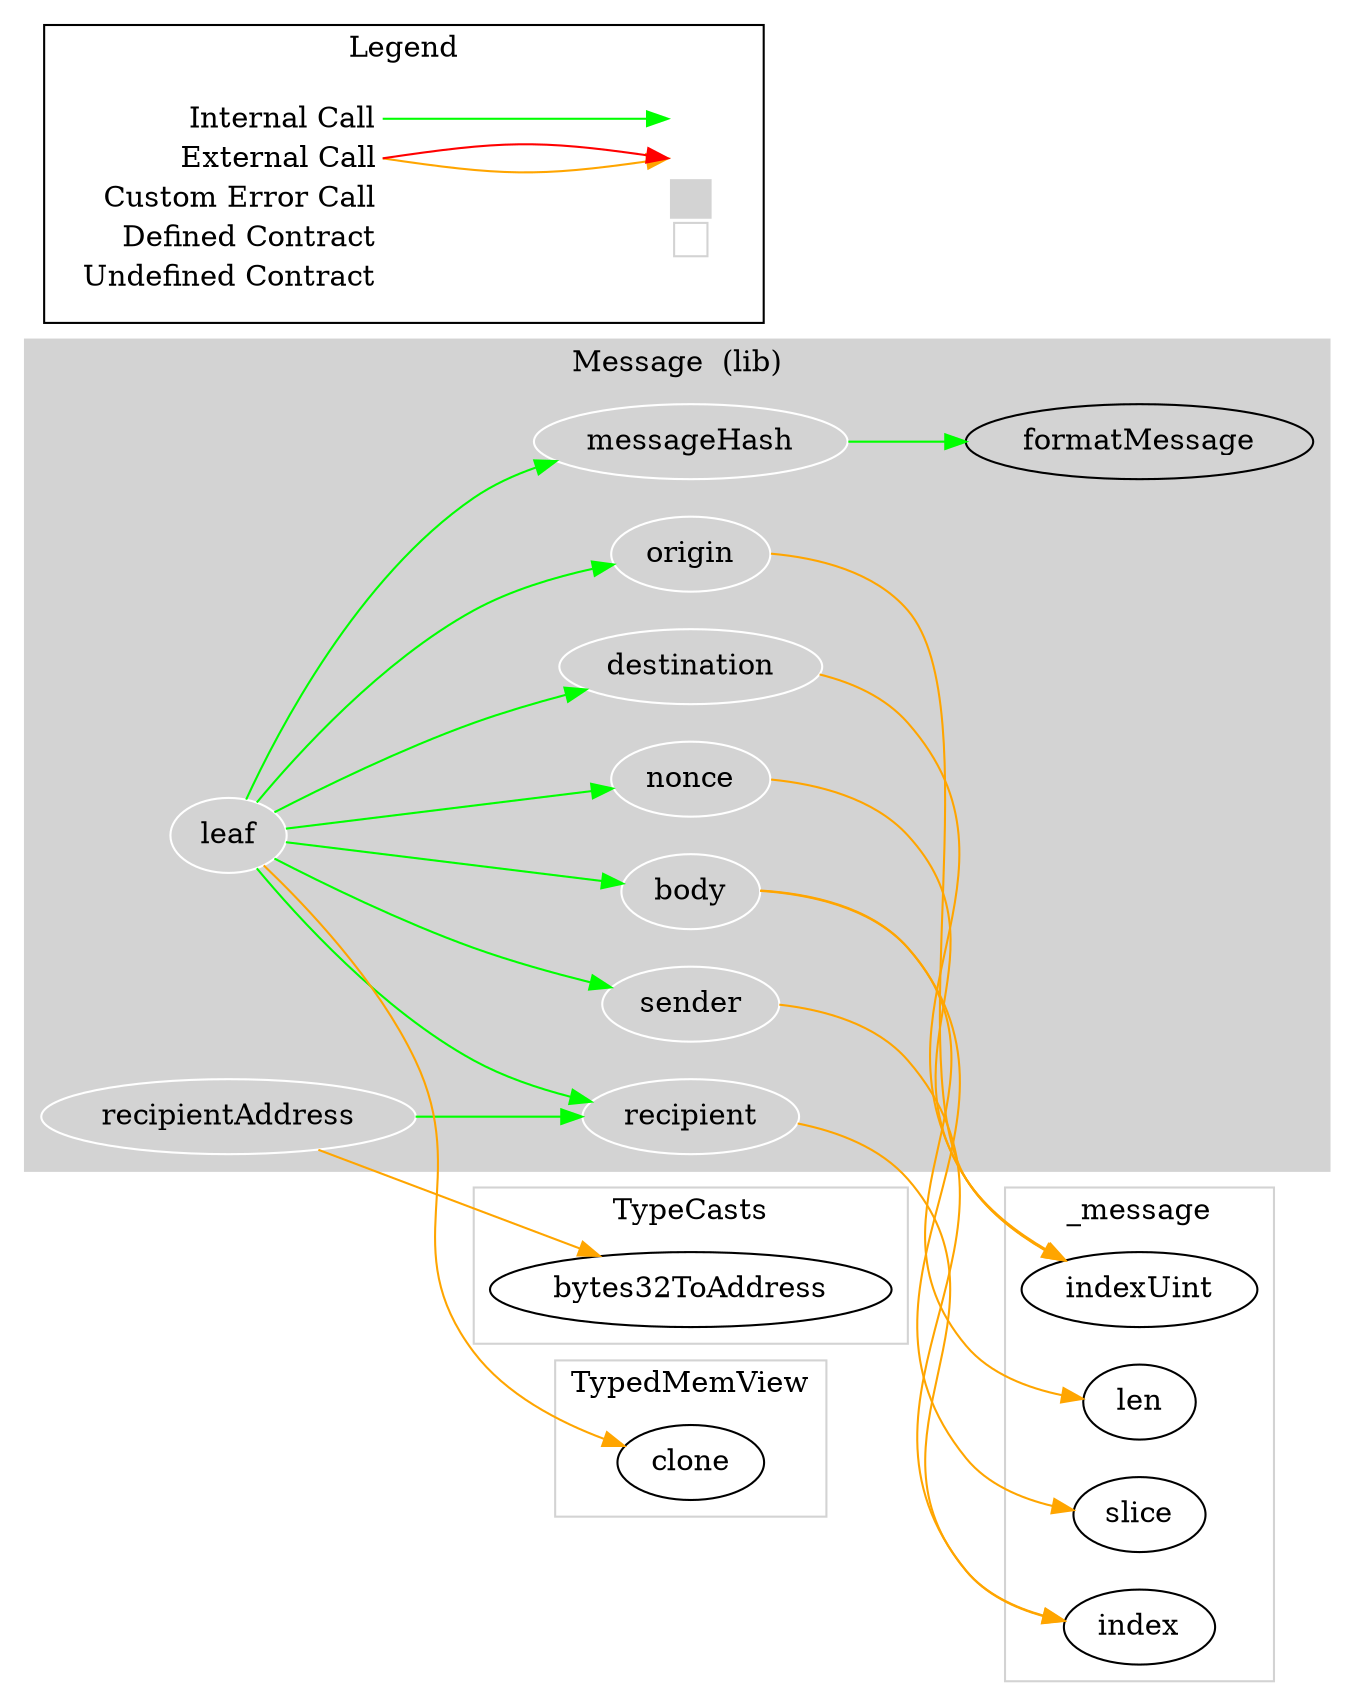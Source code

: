 digraph G {
  graph [ ratio = "auto", page = "100", compound =true ];
subgraph "clusterMessage" {
  graph [ label = "Message  (lib)", color = "lightgray", style = "filled", bgcolor = "lightgray" ];
  "Message.formatMessage" [ label = "formatMessage" ];
  "Message.messageHash" [ label = "messageHash", color = "white" ];
  "Message.origin" [ label = "origin", color = "white" ];
  "Message.sender" [ label = "sender", color = "white" ];
  "Message.nonce" [ label = "nonce", color = "white" ];
  "Message.destination" [ label = "destination", color = "white" ];
  "Message.recipient" [ label = "recipient", color = "white" ];
  "Message.recipientAddress" [ label = "recipientAddress", color = "white" ];
  "Message.body" [ label = "body", color = "white" ];
  "Message.leaf" [ label = "leaf", color = "white" ];
}

subgraph "cluster_message" {
  graph [ label = "_message", color = "lightgray" ];
  "_message.indexUint" [ label = "indexUint" ];
  "_message.index" [ label = "index" ];
  "_message.slice" [ label = "slice" ];
  "_message.len" [ label = "len" ];
}

subgraph "clusterTypeCasts" {
  graph [ label = "TypeCasts", color = "lightgray" ];
  "TypeCasts.bytes32ToAddress" [ label = "bytes32ToAddress" ];
}

subgraph "clusterTypedMemView" {
  graph [ label = "TypedMemView", color = "lightgray" ];
  "TypedMemView.clone" [ label = "clone" ];
}

  "Message.messageHash";
  "Message.formatMessage";
  "Message.origin";
  "_message.indexUint";
  "Message.sender";
  "_message.index";
  "Message.nonce";
  "Message.destination";
  "Message.recipient";
  "Message.recipientAddress";
  "TypeCasts.bytes32ToAddress";
  "Message.body";
  "_message.slice";
  "_message.len";
  "Message.leaf";
  "TypedMemView.clone";
  "Message.messageHash" -> "Message.formatMessage" [ color = "green" ];
  "Message.origin" -> "_message.indexUint" [ color = "orange" ];
  "Message.sender" -> "_message.index" [ color = "orange" ];
  "Message.nonce" -> "_message.indexUint" [ color = "orange" ];
  "Message.destination" -> "_message.indexUint" [ color = "orange" ];
  "Message.recipient" -> "_message.index" [ color = "orange" ];
  "Message.recipientAddress" -> "TypeCasts.bytes32ToAddress" [ color = "orange" ];
  "Message.recipientAddress" -> "Message.recipient" [ color = "green" ];
  "Message.body" -> "_message.slice" [ color = "orange" ];
  "Message.body" -> "_message.len" [ color = "orange" ];
  "Message.leaf" -> "Message.messageHash" [ color = "green" ];
  "Message.leaf" -> "Message.origin" [ color = "green" ];
  "Message.leaf" -> "Message.sender" [ color = "green" ];
  "Message.leaf" -> "Message.nonce" [ color = "green" ];
  "Message.leaf" -> "Message.destination" [ color = "green" ];
  "Message.leaf" -> "Message.recipient" [ color = "green" ];
  "Message.leaf" -> "TypedMemView.clone" [ color = "orange" ];
  "Message.leaf" -> "Message.body" [ color = "green" ];


rankdir=LR
node [shape=plaintext]
subgraph cluster_01 { 
label = "Legend";
key [label=<<table border="0" cellpadding="2" cellspacing="0" cellborder="0">
  <tr><td align="right" port="i1">Internal Call</td></tr>
  <tr><td align="right" port="i2">External Call</td></tr>
  <tr><td align="right" port="i2">Custom Error Call</td></tr>
  <tr><td align="right" port="i3">Defined Contract</td></tr>
  <tr><td align="right" port="i4">Undefined Contract</td></tr>
  </table>>]
key2 [label=<<table border="0" cellpadding="2" cellspacing="0" cellborder="0">
  <tr><td port="i1">&nbsp;&nbsp;&nbsp;</td></tr>
  <tr><td port="i2">&nbsp;&nbsp;&nbsp;</td></tr>
  <tr><td port="i3" bgcolor="lightgray">&nbsp;&nbsp;&nbsp;</td></tr>
  <tr><td port="i4">
    <table border="1" cellborder="0" cellspacing="0" cellpadding="7" color="lightgray">
      <tr>
       <td></td>
      </tr>
     </table>
  </td></tr>
  </table>>]
key:i1:e -> key2:i1:w [color="green"]
key:i2:e -> key2:i2:w [color="orange"]
key:i2:e -> key2:i2:w [color="red"]
}
}

